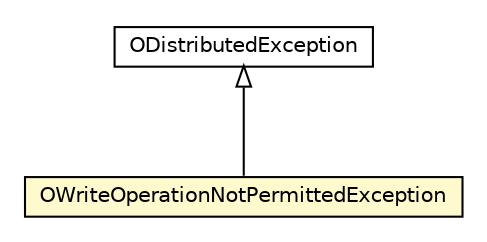 #!/usr/local/bin/dot
#
# Class diagram 
# Generated by UMLGraph version R5_6-24-gf6e263 (http://www.umlgraph.org/)
#

digraph G {
	edge [fontname="Helvetica",fontsize=10,labelfontname="Helvetica",labelfontsize=10];
	node [fontname="Helvetica",fontsize=10,shape=plaintext];
	nodesep=0.25;
	ranksep=0.5;
	// com.orientechnologies.orient.server.distributed.ODistributedException
	c4397157 [label=<<table title="com.orientechnologies.orient.server.distributed.ODistributedException" border="0" cellborder="1" cellspacing="0" cellpadding="2" port="p" href="./ODistributedException.html">
		<tr><td><table border="0" cellspacing="0" cellpadding="1">
<tr><td align="center" balign="center"> ODistributedException </td></tr>
		</table></td></tr>
		</table>>, URL="./ODistributedException.html", fontname="Helvetica", fontcolor="black", fontsize=10.0];
	// com.orientechnologies.orient.server.distributed.OWriteOperationNotPermittedException
	c4397175 [label=<<table title="com.orientechnologies.orient.server.distributed.OWriteOperationNotPermittedException" border="0" cellborder="1" cellspacing="0" cellpadding="2" port="p" bgcolor="lemonChiffon" href="./OWriteOperationNotPermittedException.html">
		<tr><td><table border="0" cellspacing="0" cellpadding="1">
<tr><td align="center" balign="center"> OWriteOperationNotPermittedException </td></tr>
		</table></td></tr>
		</table>>, URL="./OWriteOperationNotPermittedException.html", fontname="Helvetica", fontcolor="black", fontsize=10.0];
	//com.orientechnologies.orient.server.distributed.OWriteOperationNotPermittedException extends com.orientechnologies.orient.server.distributed.ODistributedException
	c4397157:p -> c4397175:p [dir=back,arrowtail=empty];
}

